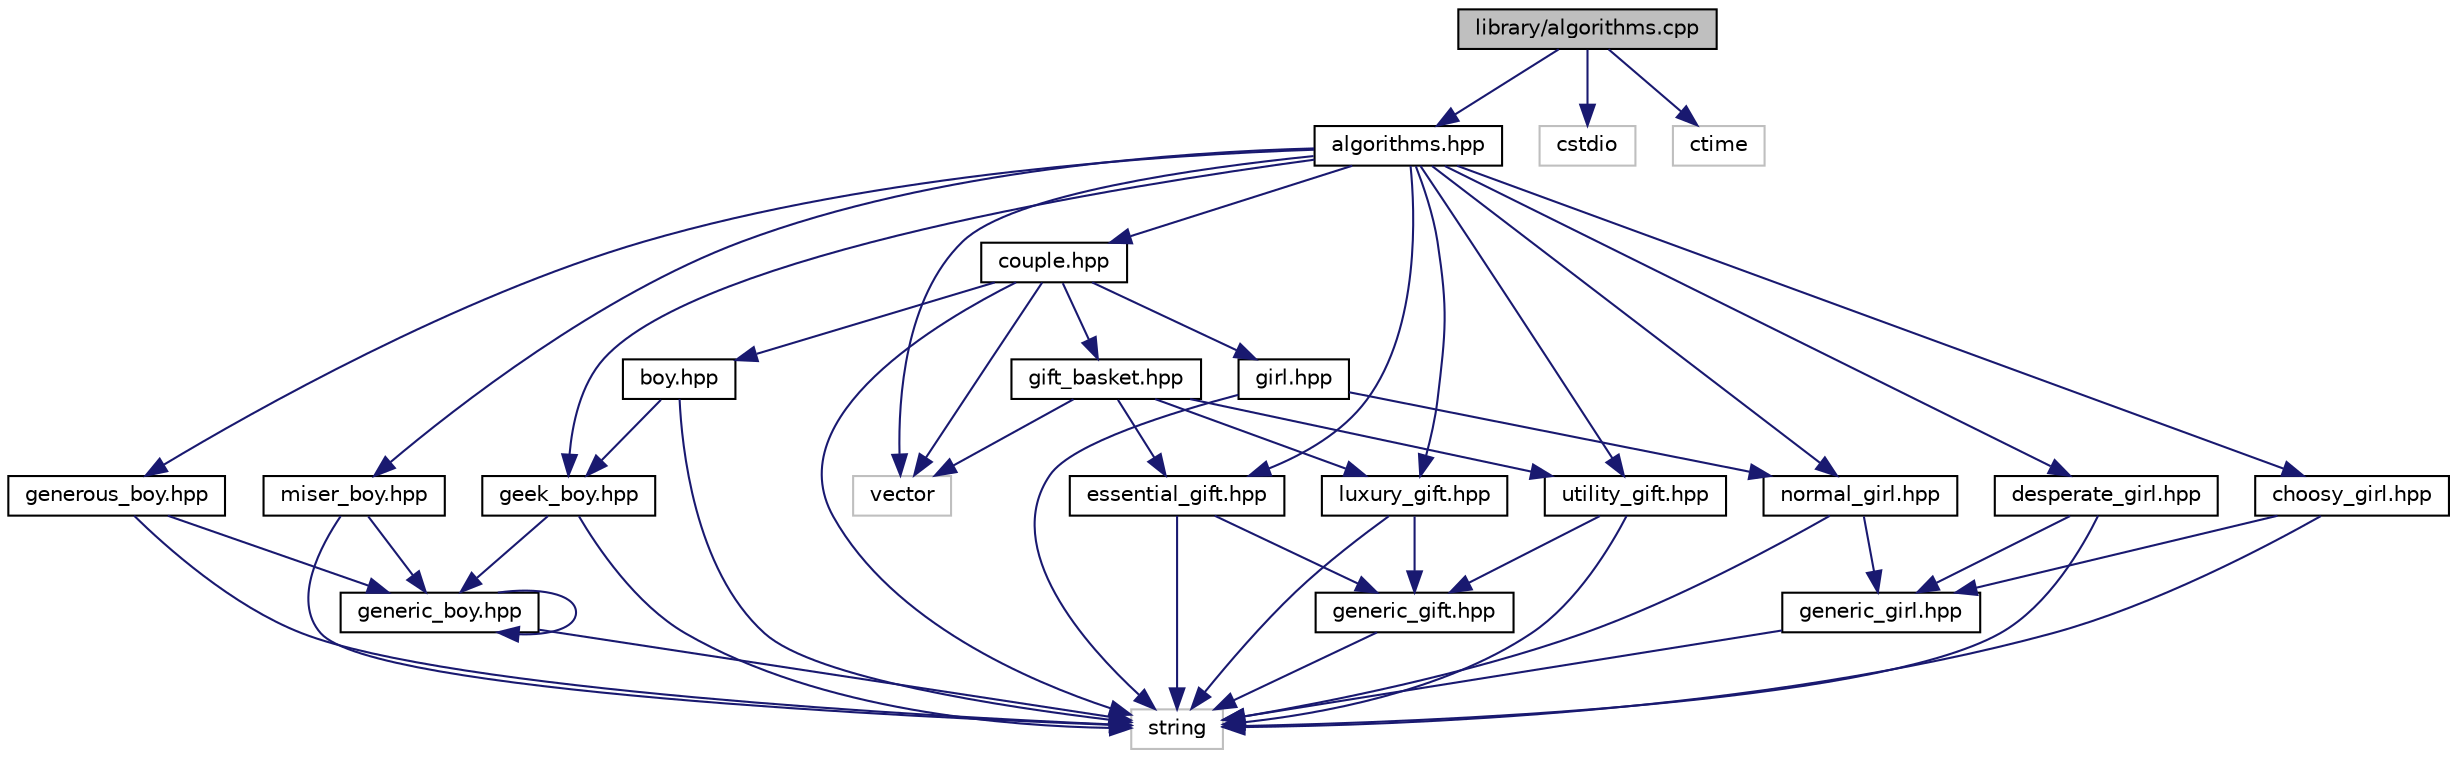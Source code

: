 digraph "library/algorithms.cpp"
{
  edge [fontname="Helvetica",fontsize="10",labelfontname="Helvetica",labelfontsize="10"];
  node [fontname="Helvetica",fontsize="10",shape=record];
  Node0 [label="library/algorithms.cpp",height=0.2,width=0.4,color="black", fillcolor="grey75", style="filled", fontcolor="black"];
  Node0 -> Node1 [color="midnightblue",fontsize="10",style="solid",fontname="Helvetica"];
  Node1 [label="algorithms.hpp",height=0.2,width=0.4,color="black", fillcolor="white", style="filled",URL="$algorithms_8hpp.html"];
  Node1 -> Node2 [color="midnightblue",fontsize="10",style="solid",fontname="Helvetica"];
  Node2 [label="vector",height=0.2,width=0.4,color="grey75", fillcolor="white", style="filled"];
  Node1 -> Node3 [color="midnightblue",fontsize="10",style="solid",fontname="Helvetica"];
  Node3 [label="geek_boy.hpp",height=0.2,width=0.4,color="black", fillcolor="white", style="filled",URL="$geek__boy_8hpp.html"];
  Node3 -> Node4 [color="midnightblue",fontsize="10",style="solid",fontname="Helvetica"];
  Node4 [label="generic_boy.hpp",height=0.2,width=0.4,color="black", fillcolor="white", style="filled",URL="$generic__boy_8hpp.html"];
  Node4 -> Node4 [color="midnightblue",fontsize="10",style="solid",fontname="Helvetica"];
  Node4 -> Node5 [color="midnightblue",fontsize="10",style="solid",fontname="Helvetica"];
  Node5 [label="string",height=0.2,width=0.4,color="grey75", fillcolor="white", style="filled"];
  Node3 -> Node5 [color="midnightblue",fontsize="10",style="solid",fontname="Helvetica"];
  Node1 -> Node6 [color="midnightblue",fontsize="10",style="solid",fontname="Helvetica"];
  Node6 [label="generous_boy.hpp",height=0.2,width=0.4,color="black", fillcolor="white", style="filled",URL="$generous__boy_8hpp.html"];
  Node6 -> Node4 [color="midnightblue",fontsize="10",style="solid",fontname="Helvetica"];
  Node6 -> Node5 [color="midnightblue",fontsize="10",style="solid",fontname="Helvetica"];
  Node1 -> Node7 [color="midnightblue",fontsize="10",style="solid",fontname="Helvetica"];
  Node7 [label="miser_boy.hpp",height=0.2,width=0.4,color="black", fillcolor="white", style="filled",URL="$miser__boy_8hpp.html"];
  Node7 -> Node4 [color="midnightblue",fontsize="10",style="solid",fontname="Helvetica"];
  Node7 -> Node5 [color="midnightblue",fontsize="10",style="solid",fontname="Helvetica"];
  Node1 -> Node8 [color="midnightblue",fontsize="10",style="solid",fontname="Helvetica"];
  Node8 [label="normal_girl.hpp",height=0.2,width=0.4,color="black", fillcolor="white", style="filled",URL="$normal__girl_8hpp.html"];
  Node8 -> Node9 [color="midnightblue",fontsize="10",style="solid",fontname="Helvetica"];
  Node9 [label="generic_girl.hpp",height=0.2,width=0.4,color="black", fillcolor="white", style="filled",URL="$generic__girl_8hpp.html"];
  Node9 -> Node5 [color="midnightblue",fontsize="10",style="solid",fontname="Helvetica"];
  Node8 -> Node5 [color="midnightblue",fontsize="10",style="solid",fontname="Helvetica"];
  Node1 -> Node10 [color="midnightblue",fontsize="10",style="solid",fontname="Helvetica"];
  Node10 [label="desperate_girl.hpp",height=0.2,width=0.4,color="black", fillcolor="white", style="filled",URL="$desperate__girl_8hpp.html"];
  Node10 -> Node9 [color="midnightblue",fontsize="10",style="solid",fontname="Helvetica"];
  Node10 -> Node5 [color="midnightblue",fontsize="10",style="solid",fontname="Helvetica"];
  Node1 -> Node11 [color="midnightblue",fontsize="10",style="solid",fontname="Helvetica"];
  Node11 [label="choosy_girl.hpp",height=0.2,width=0.4,color="black", fillcolor="white", style="filled",URL="$choosy__girl_8hpp.html"];
  Node11 -> Node9 [color="midnightblue",fontsize="10",style="solid",fontname="Helvetica"];
  Node11 -> Node5 [color="midnightblue",fontsize="10",style="solid",fontname="Helvetica"];
  Node1 -> Node12 [color="midnightblue",fontsize="10",style="solid",fontname="Helvetica"];
  Node12 [label="couple.hpp",height=0.2,width=0.4,color="black", fillcolor="white", style="filled",URL="$couple_8hpp.html"];
  Node12 -> Node5 [color="midnightblue",fontsize="10",style="solid",fontname="Helvetica"];
  Node12 -> Node2 [color="midnightblue",fontsize="10",style="solid",fontname="Helvetica"];
  Node12 -> Node13 [color="midnightblue",fontsize="10",style="solid",fontname="Helvetica"];
  Node13 [label="girl.hpp",height=0.2,width=0.4,color="black", fillcolor="white", style="filled",URL="$girl_8hpp.html"];
  Node13 -> Node5 [color="midnightblue",fontsize="10",style="solid",fontname="Helvetica"];
  Node13 -> Node8 [color="midnightblue",fontsize="10",style="solid",fontname="Helvetica"];
  Node12 -> Node14 [color="midnightblue",fontsize="10",style="solid",fontname="Helvetica"];
  Node14 [label="boy.hpp",height=0.2,width=0.4,color="black", fillcolor="white", style="filled",URL="$boy_8hpp.html"];
  Node14 -> Node5 [color="midnightblue",fontsize="10",style="solid",fontname="Helvetica"];
  Node14 -> Node3 [color="midnightblue",fontsize="10",style="solid",fontname="Helvetica"];
  Node12 -> Node15 [color="midnightblue",fontsize="10",style="solid",fontname="Helvetica"];
  Node15 [label="gift_basket.hpp",height=0.2,width=0.4,color="black", fillcolor="white", style="filled",URL="$gift__basket_8hpp.html"];
  Node15 -> Node2 [color="midnightblue",fontsize="10",style="solid",fontname="Helvetica"];
  Node15 -> Node16 [color="midnightblue",fontsize="10",style="solid",fontname="Helvetica"];
  Node16 [label="essential_gift.hpp",height=0.2,width=0.4,color="black", fillcolor="white", style="filled",URL="$essential__gift_8hpp.html"];
  Node16 -> Node17 [color="midnightblue",fontsize="10",style="solid",fontname="Helvetica"];
  Node17 [label="generic_gift.hpp",height=0.2,width=0.4,color="black", fillcolor="white", style="filled",URL="$generic__gift_8hpp.html"];
  Node17 -> Node5 [color="midnightblue",fontsize="10",style="solid",fontname="Helvetica"];
  Node16 -> Node5 [color="midnightblue",fontsize="10",style="solid",fontname="Helvetica"];
  Node15 -> Node18 [color="midnightblue",fontsize="10",style="solid",fontname="Helvetica"];
  Node18 [label="luxury_gift.hpp",height=0.2,width=0.4,color="black", fillcolor="white", style="filled",URL="$luxury__gift_8hpp.html"];
  Node18 -> Node17 [color="midnightblue",fontsize="10",style="solid",fontname="Helvetica"];
  Node18 -> Node5 [color="midnightblue",fontsize="10",style="solid",fontname="Helvetica"];
  Node15 -> Node19 [color="midnightblue",fontsize="10",style="solid",fontname="Helvetica"];
  Node19 [label="utility_gift.hpp",height=0.2,width=0.4,color="black", fillcolor="white", style="filled",URL="$utility__gift_8hpp.html"];
  Node19 -> Node17 [color="midnightblue",fontsize="10",style="solid",fontname="Helvetica"];
  Node19 -> Node5 [color="midnightblue",fontsize="10",style="solid",fontname="Helvetica"];
  Node1 -> Node16 [color="midnightblue",fontsize="10",style="solid",fontname="Helvetica"];
  Node1 -> Node18 [color="midnightblue",fontsize="10",style="solid",fontname="Helvetica"];
  Node1 -> Node19 [color="midnightblue",fontsize="10",style="solid",fontname="Helvetica"];
  Node0 -> Node20 [color="midnightblue",fontsize="10",style="solid",fontname="Helvetica"];
  Node20 [label="cstdio",height=0.2,width=0.4,color="grey75", fillcolor="white", style="filled"];
  Node0 -> Node21 [color="midnightblue",fontsize="10",style="solid",fontname="Helvetica"];
  Node21 [label="ctime",height=0.2,width=0.4,color="grey75", fillcolor="white", style="filled"];
}
